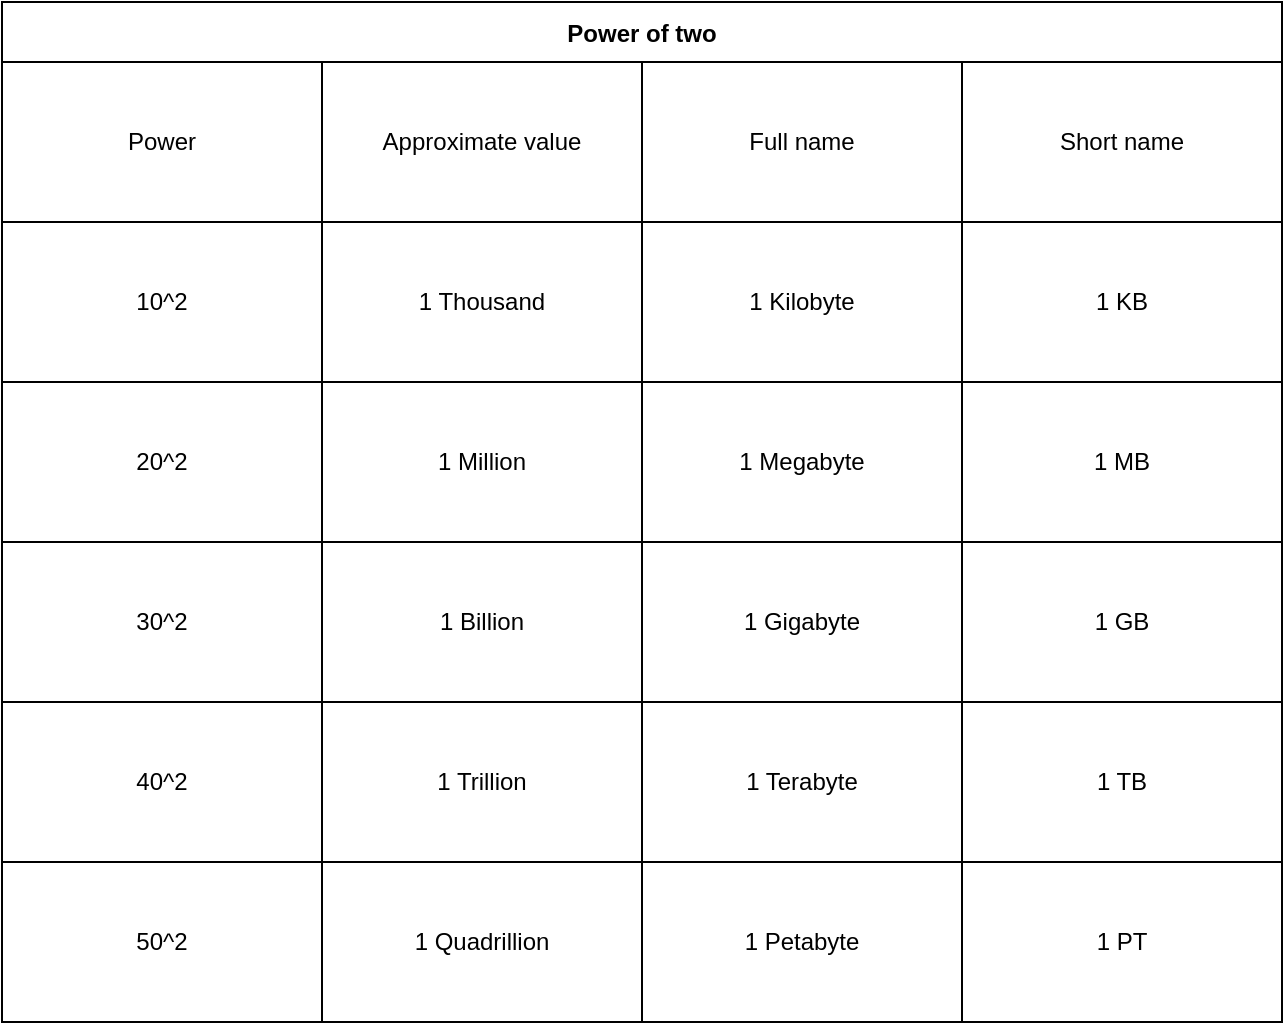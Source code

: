 <mxfile version="17.5.0" type="github">
  <diagram id="g3CtEzm-KW7EdWQkcx4e" name="Page-1">
    <mxGraphModel dx="2920" dy="-4388" grid="1" gridSize="10" guides="1" tooltips="1" connect="1" arrows="1" fold="1" page="1" pageScale="1" pageWidth="850" pageHeight="1100" math="0" shadow="0">
      <root>
        <mxCell id="0" />
        <mxCell id="1" parent="0" />
        <mxCell id="K6x-xO4snEjp7yJNrdDc-1" value="Power of two" style="shape=table;startSize=30;container=1;collapsible=0;childLayout=tableLayout;fontStyle=1;align=center;" vertex="1" parent="1">
          <mxGeometry x="-1052" y="5600" width="640" height="510" as="geometry" />
        </mxCell>
        <mxCell id="K6x-xO4snEjp7yJNrdDc-2" style="shape=tableRow;horizontal=0;startSize=0;swimlaneHead=0;swimlaneBody=0;top=0;left=0;bottom=0;right=0;collapsible=0;dropTarget=0;fillColor=none;points=[[0,0.5],[1,0.5]];portConstraint=eastwest;" vertex="1" parent="K6x-xO4snEjp7yJNrdDc-1">
          <mxGeometry y="30" width="640" height="80" as="geometry" />
        </mxCell>
        <mxCell id="K6x-xO4snEjp7yJNrdDc-3" value="Power" style="shape=partialRectangle;html=1;whiteSpace=wrap;connectable=0;fillColor=none;top=0;left=0;bottom=0;right=0;overflow=hidden;" vertex="1" parent="K6x-xO4snEjp7yJNrdDc-2">
          <mxGeometry width="160" height="80" as="geometry">
            <mxRectangle width="160" height="80" as="alternateBounds" />
          </mxGeometry>
        </mxCell>
        <mxCell id="K6x-xO4snEjp7yJNrdDc-4" value="Approximate value" style="shape=partialRectangle;html=1;whiteSpace=wrap;connectable=0;fillColor=none;top=0;left=0;bottom=0;right=0;overflow=hidden;" vertex="1" parent="K6x-xO4snEjp7yJNrdDc-2">
          <mxGeometry x="160" width="160" height="80" as="geometry">
            <mxRectangle width="160" height="80" as="alternateBounds" />
          </mxGeometry>
        </mxCell>
        <mxCell id="K6x-xO4snEjp7yJNrdDc-5" value="Full name" style="shape=partialRectangle;html=1;whiteSpace=wrap;connectable=0;fillColor=none;top=0;left=0;bottom=0;right=0;overflow=hidden;" vertex="1" parent="K6x-xO4snEjp7yJNrdDc-2">
          <mxGeometry x="320" width="160" height="80" as="geometry">
            <mxRectangle width="160" height="80" as="alternateBounds" />
          </mxGeometry>
        </mxCell>
        <mxCell id="K6x-xO4snEjp7yJNrdDc-6" value="Short name" style="shape=partialRectangle;html=1;whiteSpace=wrap;connectable=0;fillColor=none;top=0;left=0;bottom=0;right=0;overflow=hidden;" vertex="1" parent="K6x-xO4snEjp7yJNrdDc-2">
          <mxGeometry x="480" width="160" height="80" as="geometry">
            <mxRectangle width="160" height="80" as="alternateBounds" />
          </mxGeometry>
        </mxCell>
        <mxCell id="K6x-xO4snEjp7yJNrdDc-7" value="" style="shape=tableRow;horizontal=0;startSize=0;swimlaneHead=0;swimlaneBody=0;top=0;left=0;bottom=0;right=0;collapsible=0;dropTarget=0;fillColor=none;points=[[0,0.5],[1,0.5]];portConstraint=eastwest;" vertex="1" parent="K6x-xO4snEjp7yJNrdDc-1">
          <mxGeometry y="110" width="640" height="80" as="geometry" />
        </mxCell>
        <mxCell id="K6x-xO4snEjp7yJNrdDc-8" value="10^2" style="shape=partialRectangle;html=1;whiteSpace=wrap;connectable=0;fillColor=none;top=0;left=0;bottom=0;right=0;overflow=hidden;" vertex="1" parent="K6x-xO4snEjp7yJNrdDc-7">
          <mxGeometry width="160" height="80" as="geometry">
            <mxRectangle width="160" height="80" as="alternateBounds" />
          </mxGeometry>
        </mxCell>
        <mxCell id="K6x-xO4snEjp7yJNrdDc-9" value="1 Thousand" style="shape=partialRectangle;html=1;whiteSpace=wrap;connectable=0;fillColor=none;top=0;left=0;bottom=0;right=0;overflow=hidden;" vertex="1" parent="K6x-xO4snEjp7yJNrdDc-7">
          <mxGeometry x="160" width="160" height="80" as="geometry">
            <mxRectangle width="160" height="80" as="alternateBounds" />
          </mxGeometry>
        </mxCell>
        <mxCell id="K6x-xO4snEjp7yJNrdDc-10" value="1 Kilobyte" style="shape=partialRectangle;html=1;whiteSpace=wrap;connectable=0;fillColor=none;top=0;left=0;bottom=0;right=0;overflow=hidden;" vertex="1" parent="K6x-xO4snEjp7yJNrdDc-7">
          <mxGeometry x="320" width="160" height="80" as="geometry">
            <mxRectangle width="160" height="80" as="alternateBounds" />
          </mxGeometry>
        </mxCell>
        <mxCell id="K6x-xO4snEjp7yJNrdDc-11" value="1 KB" style="shape=partialRectangle;html=1;whiteSpace=wrap;connectable=0;fillColor=none;top=0;left=0;bottom=0;right=0;overflow=hidden;" vertex="1" parent="K6x-xO4snEjp7yJNrdDc-7">
          <mxGeometry x="480" width="160" height="80" as="geometry">
            <mxRectangle width="160" height="80" as="alternateBounds" />
          </mxGeometry>
        </mxCell>
        <mxCell id="K6x-xO4snEjp7yJNrdDc-12" value="" style="shape=tableRow;horizontal=0;startSize=0;swimlaneHead=0;swimlaneBody=0;top=0;left=0;bottom=0;right=0;collapsible=0;dropTarget=0;fillColor=none;points=[[0,0.5],[1,0.5]];portConstraint=eastwest;" vertex="1" parent="K6x-xO4snEjp7yJNrdDc-1">
          <mxGeometry y="190" width="640" height="80" as="geometry" />
        </mxCell>
        <mxCell id="K6x-xO4snEjp7yJNrdDc-13" value="20^2" style="shape=partialRectangle;html=1;whiteSpace=wrap;connectable=0;fillColor=none;top=0;left=0;bottom=0;right=0;overflow=hidden;" vertex="1" parent="K6x-xO4snEjp7yJNrdDc-12">
          <mxGeometry width="160" height="80" as="geometry">
            <mxRectangle width="160" height="80" as="alternateBounds" />
          </mxGeometry>
        </mxCell>
        <mxCell id="K6x-xO4snEjp7yJNrdDc-14" value="1 Million" style="shape=partialRectangle;html=1;whiteSpace=wrap;connectable=0;fillColor=none;top=0;left=0;bottom=0;right=0;overflow=hidden;" vertex="1" parent="K6x-xO4snEjp7yJNrdDc-12">
          <mxGeometry x="160" width="160" height="80" as="geometry">
            <mxRectangle width="160" height="80" as="alternateBounds" />
          </mxGeometry>
        </mxCell>
        <mxCell id="K6x-xO4snEjp7yJNrdDc-15" value="1 Megabyte" style="shape=partialRectangle;html=1;whiteSpace=wrap;connectable=0;fillColor=none;top=0;left=0;bottom=0;right=0;overflow=hidden;" vertex="1" parent="K6x-xO4snEjp7yJNrdDc-12">
          <mxGeometry x="320" width="160" height="80" as="geometry">
            <mxRectangle width="160" height="80" as="alternateBounds" />
          </mxGeometry>
        </mxCell>
        <mxCell id="K6x-xO4snEjp7yJNrdDc-16" value="1 MB" style="shape=partialRectangle;html=1;whiteSpace=wrap;connectable=0;fillColor=none;top=0;left=0;bottom=0;right=0;overflow=hidden;" vertex="1" parent="K6x-xO4snEjp7yJNrdDc-12">
          <mxGeometry x="480" width="160" height="80" as="geometry">
            <mxRectangle width="160" height="80" as="alternateBounds" />
          </mxGeometry>
        </mxCell>
        <mxCell id="K6x-xO4snEjp7yJNrdDc-17" value="" style="shape=tableRow;horizontal=0;startSize=0;swimlaneHead=0;swimlaneBody=0;top=0;left=0;bottom=0;right=0;collapsible=0;dropTarget=0;fillColor=none;points=[[0,0.5],[1,0.5]];portConstraint=eastwest;" vertex="1" parent="K6x-xO4snEjp7yJNrdDc-1">
          <mxGeometry y="270" width="640" height="80" as="geometry" />
        </mxCell>
        <mxCell id="K6x-xO4snEjp7yJNrdDc-18" value="30^2" style="shape=partialRectangle;html=1;whiteSpace=wrap;connectable=0;fillColor=none;top=0;left=0;bottom=0;right=0;overflow=hidden;" vertex="1" parent="K6x-xO4snEjp7yJNrdDc-17">
          <mxGeometry width="160" height="80" as="geometry">
            <mxRectangle width="160" height="80" as="alternateBounds" />
          </mxGeometry>
        </mxCell>
        <mxCell id="K6x-xO4snEjp7yJNrdDc-19" value="1 Billion" style="shape=partialRectangle;html=1;whiteSpace=wrap;connectable=0;fillColor=none;top=0;left=0;bottom=0;right=0;overflow=hidden;" vertex="1" parent="K6x-xO4snEjp7yJNrdDc-17">
          <mxGeometry x="160" width="160" height="80" as="geometry">
            <mxRectangle width="160" height="80" as="alternateBounds" />
          </mxGeometry>
        </mxCell>
        <mxCell id="K6x-xO4snEjp7yJNrdDc-20" value="1 Gigabyte" style="shape=partialRectangle;html=1;whiteSpace=wrap;connectable=0;fillColor=none;top=0;left=0;bottom=0;right=0;overflow=hidden;" vertex="1" parent="K6x-xO4snEjp7yJNrdDc-17">
          <mxGeometry x="320" width="160" height="80" as="geometry">
            <mxRectangle width="160" height="80" as="alternateBounds" />
          </mxGeometry>
        </mxCell>
        <mxCell id="K6x-xO4snEjp7yJNrdDc-21" value="1 GB" style="shape=partialRectangle;html=1;whiteSpace=wrap;connectable=0;fillColor=none;top=0;left=0;bottom=0;right=0;overflow=hidden;" vertex="1" parent="K6x-xO4snEjp7yJNrdDc-17">
          <mxGeometry x="480" width="160" height="80" as="geometry">
            <mxRectangle width="160" height="80" as="alternateBounds" />
          </mxGeometry>
        </mxCell>
        <mxCell id="K6x-xO4snEjp7yJNrdDc-22" style="shape=tableRow;horizontal=0;startSize=0;swimlaneHead=0;swimlaneBody=0;top=0;left=0;bottom=0;right=0;collapsible=0;dropTarget=0;fillColor=none;points=[[0,0.5],[1,0.5]];portConstraint=eastwest;" vertex="1" parent="K6x-xO4snEjp7yJNrdDc-1">
          <mxGeometry y="350" width="640" height="80" as="geometry" />
        </mxCell>
        <mxCell id="K6x-xO4snEjp7yJNrdDc-23" value="40^2" style="shape=partialRectangle;html=1;whiteSpace=wrap;connectable=0;fillColor=none;top=0;left=0;bottom=0;right=0;overflow=hidden;" vertex="1" parent="K6x-xO4snEjp7yJNrdDc-22">
          <mxGeometry width="160" height="80" as="geometry">
            <mxRectangle width="160" height="80" as="alternateBounds" />
          </mxGeometry>
        </mxCell>
        <mxCell id="K6x-xO4snEjp7yJNrdDc-24" value="1 Trillion" style="shape=partialRectangle;html=1;whiteSpace=wrap;connectable=0;fillColor=none;top=0;left=0;bottom=0;right=0;overflow=hidden;" vertex="1" parent="K6x-xO4snEjp7yJNrdDc-22">
          <mxGeometry x="160" width="160" height="80" as="geometry">
            <mxRectangle width="160" height="80" as="alternateBounds" />
          </mxGeometry>
        </mxCell>
        <mxCell id="K6x-xO4snEjp7yJNrdDc-25" value="1 Terabyte" style="shape=partialRectangle;html=1;whiteSpace=wrap;connectable=0;fillColor=none;top=0;left=0;bottom=0;right=0;overflow=hidden;" vertex="1" parent="K6x-xO4snEjp7yJNrdDc-22">
          <mxGeometry x="320" width="160" height="80" as="geometry">
            <mxRectangle width="160" height="80" as="alternateBounds" />
          </mxGeometry>
        </mxCell>
        <mxCell id="K6x-xO4snEjp7yJNrdDc-26" value="1 TB" style="shape=partialRectangle;html=1;whiteSpace=wrap;connectable=0;fillColor=none;top=0;left=0;bottom=0;right=0;overflow=hidden;" vertex="1" parent="K6x-xO4snEjp7yJNrdDc-22">
          <mxGeometry x="480" width="160" height="80" as="geometry">
            <mxRectangle width="160" height="80" as="alternateBounds" />
          </mxGeometry>
        </mxCell>
        <mxCell id="K6x-xO4snEjp7yJNrdDc-27" style="shape=tableRow;horizontal=0;startSize=0;swimlaneHead=0;swimlaneBody=0;top=0;left=0;bottom=0;right=0;collapsible=0;dropTarget=0;fillColor=none;points=[[0,0.5],[1,0.5]];portConstraint=eastwest;" vertex="1" parent="K6x-xO4snEjp7yJNrdDc-1">
          <mxGeometry y="430" width="640" height="80" as="geometry" />
        </mxCell>
        <mxCell id="K6x-xO4snEjp7yJNrdDc-28" value="50^2" style="shape=partialRectangle;html=1;whiteSpace=wrap;connectable=0;fillColor=none;top=0;left=0;bottom=0;right=0;overflow=hidden;" vertex="1" parent="K6x-xO4snEjp7yJNrdDc-27">
          <mxGeometry width="160" height="80" as="geometry">
            <mxRectangle width="160" height="80" as="alternateBounds" />
          </mxGeometry>
        </mxCell>
        <mxCell id="K6x-xO4snEjp7yJNrdDc-29" value="1 Quadrillion" style="shape=partialRectangle;html=1;whiteSpace=wrap;connectable=0;fillColor=none;top=0;left=0;bottom=0;right=0;overflow=hidden;" vertex="1" parent="K6x-xO4snEjp7yJNrdDc-27">
          <mxGeometry x="160" width="160" height="80" as="geometry">
            <mxRectangle width="160" height="80" as="alternateBounds" />
          </mxGeometry>
        </mxCell>
        <mxCell id="K6x-xO4snEjp7yJNrdDc-30" value="1 Petabyte" style="shape=partialRectangle;html=1;whiteSpace=wrap;connectable=0;fillColor=none;top=0;left=0;bottom=0;right=0;overflow=hidden;" vertex="1" parent="K6x-xO4snEjp7yJNrdDc-27">
          <mxGeometry x="320" width="160" height="80" as="geometry">
            <mxRectangle width="160" height="80" as="alternateBounds" />
          </mxGeometry>
        </mxCell>
        <mxCell id="K6x-xO4snEjp7yJNrdDc-31" value="1 PT" style="shape=partialRectangle;html=1;whiteSpace=wrap;connectable=0;fillColor=none;top=0;left=0;bottom=0;right=0;overflow=hidden;" vertex="1" parent="K6x-xO4snEjp7yJNrdDc-27">
          <mxGeometry x="480" width="160" height="80" as="geometry">
            <mxRectangle width="160" height="80" as="alternateBounds" />
          </mxGeometry>
        </mxCell>
      </root>
    </mxGraphModel>
  </diagram>
</mxfile>
